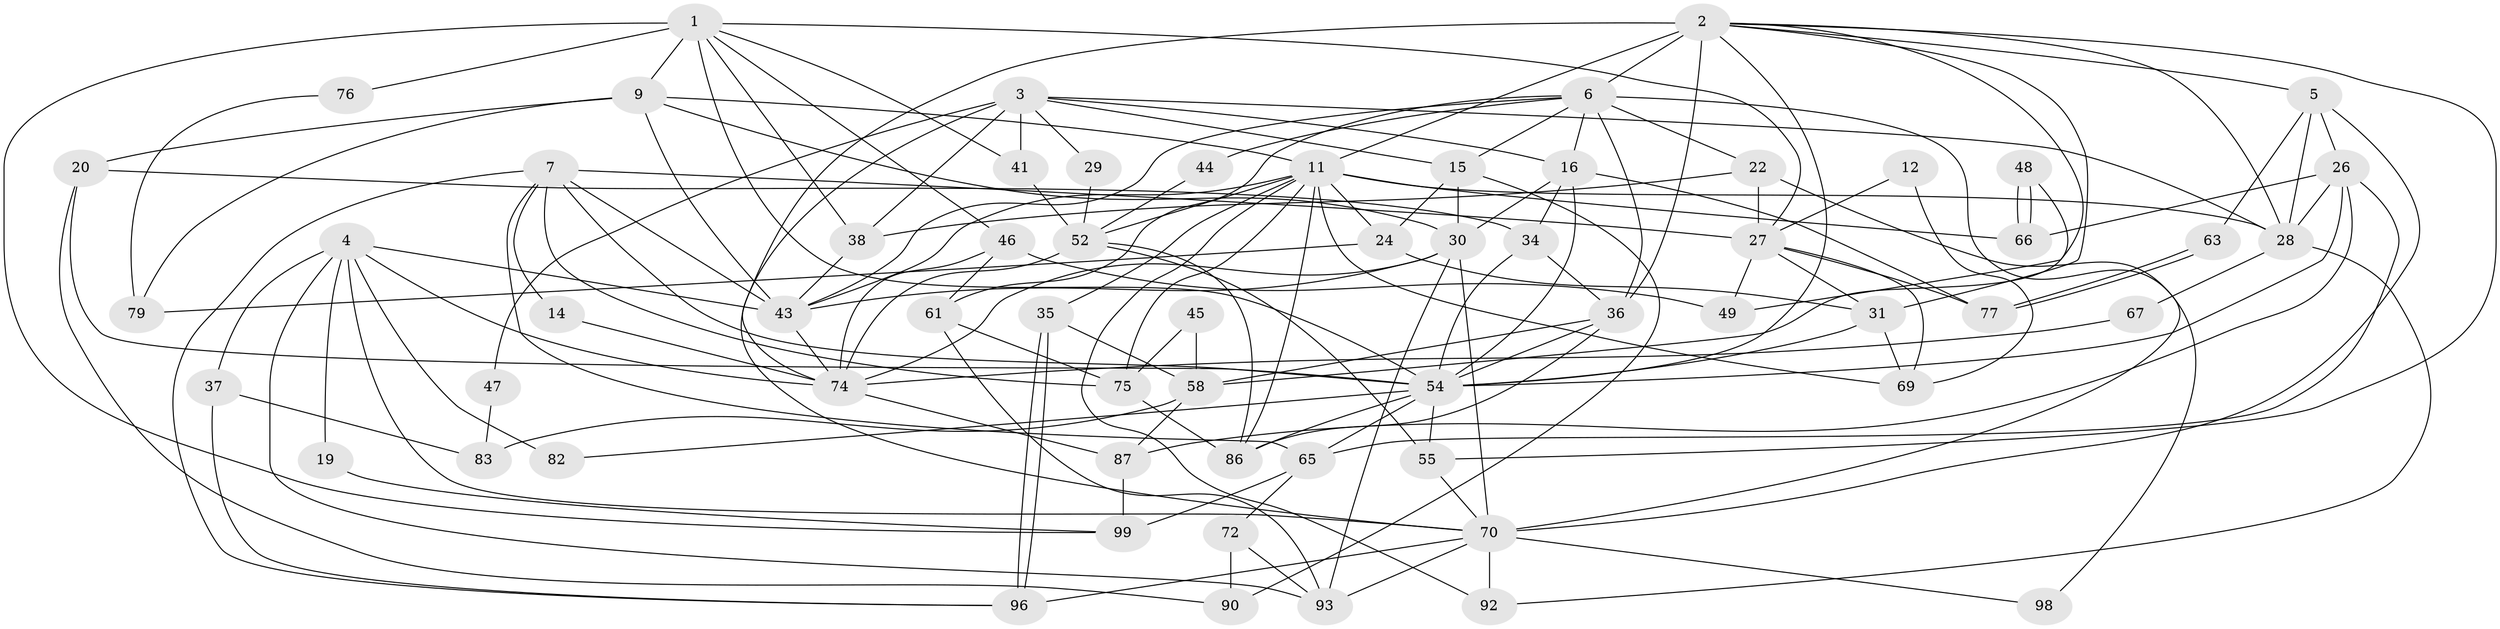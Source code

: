 // original degree distribution, {3: 0.26666666666666666, 5: 0.1619047619047619, 6: 0.13333333333333333, 2: 0.1523809523809524, 4: 0.24761904761904763, 7: 0.01904761904761905, 8: 0.009523809523809525, 9: 0.009523809523809525}
// Generated by graph-tools (version 1.1) at 2025/18/03/04/25 18:18:50]
// undirected, 63 vertices, 154 edges
graph export_dot {
graph [start="1"]
  node [color=gray90,style=filled];
  1 [super="+21"];
  2 [super="+78+17+8"];
  3 [super="+59"];
  4 [super="+40"];
  5 [super="+101"];
  6 [super="+85+64"];
  7 [super="+94+10"];
  9 [super="+51"];
  11 [super="+13"];
  12;
  14;
  15 [super="+18"];
  16 [super="+57"];
  19;
  20;
  22;
  24 [super="+60"];
  26 [super="+42"];
  27 [super="+50"];
  28 [super="+33"];
  29;
  30 [super="+100"];
  31;
  34;
  35;
  36 [super="+68"];
  37;
  38;
  41;
  43 [super="+91"];
  44;
  45;
  46;
  47;
  48;
  49;
  52 [super="+53"];
  54 [super="+62+88"];
  55;
  58;
  61;
  63;
  65 [super="+103+84"];
  66;
  67;
  69;
  70 [super="+80"];
  72;
  74 [super="+81"];
  75;
  76;
  77;
  79;
  82;
  83;
  86;
  87 [super="+95"];
  90;
  92;
  93;
  96;
  98;
  99;
  1 -- 54 [weight=3];
  1 -- 76;
  1 -- 99;
  1 -- 38;
  1 -- 9;
  1 -- 41;
  1 -- 46;
  1 -- 27;
  2 -- 74;
  2 -- 6 [weight=2];
  2 -- 11 [weight=2];
  2 -- 55;
  2 -- 31;
  2 -- 36 [weight=2];
  2 -- 5;
  2 -- 49;
  2 -- 28;
  2 -- 54;
  3 -- 38;
  3 -- 15;
  3 -- 29;
  3 -- 47;
  3 -- 16;
  3 -- 41 [weight=2];
  3 -- 70;
  3 -- 28;
  4 -- 37;
  4 -- 82;
  4 -- 43;
  4 -- 74;
  4 -- 19;
  4 -- 93;
  4 -- 70;
  5 -- 26;
  5 -- 70 [weight=2];
  5 -- 63;
  5 -- 28;
  6 -- 36;
  6 -- 44;
  6 -- 22;
  6 -- 16;
  6 -- 43;
  6 -- 61;
  6 -- 15;
  6 -- 70;
  7 -- 96;
  7 -- 75;
  7 -- 14;
  7 -- 65;
  7 -- 54 [weight=2];
  7 -- 27;
  7 -- 43;
  9 -- 20;
  9 -- 30;
  9 -- 43;
  9 -- 79;
  9 -- 11;
  11 -- 75;
  11 -- 66;
  11 -- 35;
  11 -- 69;
  11 -- 43;
  11 -- 92;
  11 -- 52;
  11 -- 86 [weight=2];
  11 -- 24;
  11 -- 28;
  12 -- 69;
  12 -- 27;
  14 -- 74;
  15 -- 90;
  15 -- 30;
  15 -- 24;
  16 -- 34;
  16 -- 54;
  16 -- 77;
  16 -- 30;
  19 -- 99;
  20 -- 54;
  20 -- 34;
  20 -- 90;
  22 -- 27;
  22 -- 38;
  22 -- 98;
  24 -- 31;
  24 -- 79;
  26 -- 65 [weight=2];
  26 -- 66;
  26 -- 87;
  26 -- 28;
  26 -- 54;
  27 -- 31;
  27 -- 49;
  27 -- 69;
  27 -- 77;
  28 -- 67;
  28 -- 92;
  29 -- 52;
  30 -- 70;
  30 -- 74;
  30 -- 43;
  30 -- 93;
  31 -- 69;
  31 -- 54;
  34 -- 54;
  34 -- 36;
  35 -- 96;
  35 -- 96;
  35 -- 58;
  36 -- 58;
  36 -- 86;
  36 -- 54;
  37 -- 96;
  37 -- 83;
  38 -- 43;
  41 -- 52;
  43 -- 74;
  44 -- 52;
  45 -- 75;
  45 -- 58;
  46 -- 49;
  46 -- 61;
  46 -- 74;
  47 -- 83;
  48 -- 66;
  48 -- 66;
  48 -- 58;
  52 -- 55;
  52 -- 86;
  52 -- 74;
  54 -- 82;
  54 -- 55;
  54 -- 65 [weight=2];
  54 -- 86;
  55 -- 70;
  58 -- 87;
  58 -- 83;
  61 -- 93;
  61 -- 75;
  63 -- 77;
  63 -- 77;
  65 -- 99;
  65 -- 72;
  67 -- 74;
  70 -- 92;
  70 -- 96;
  70 -- 98;
  70 -- 93;
  72 -- 93;
  72 -- 90;
  74 -- 87;
  75 -- 86;
  76 -- 79;
  87 -- 99 [weight=2];
}
